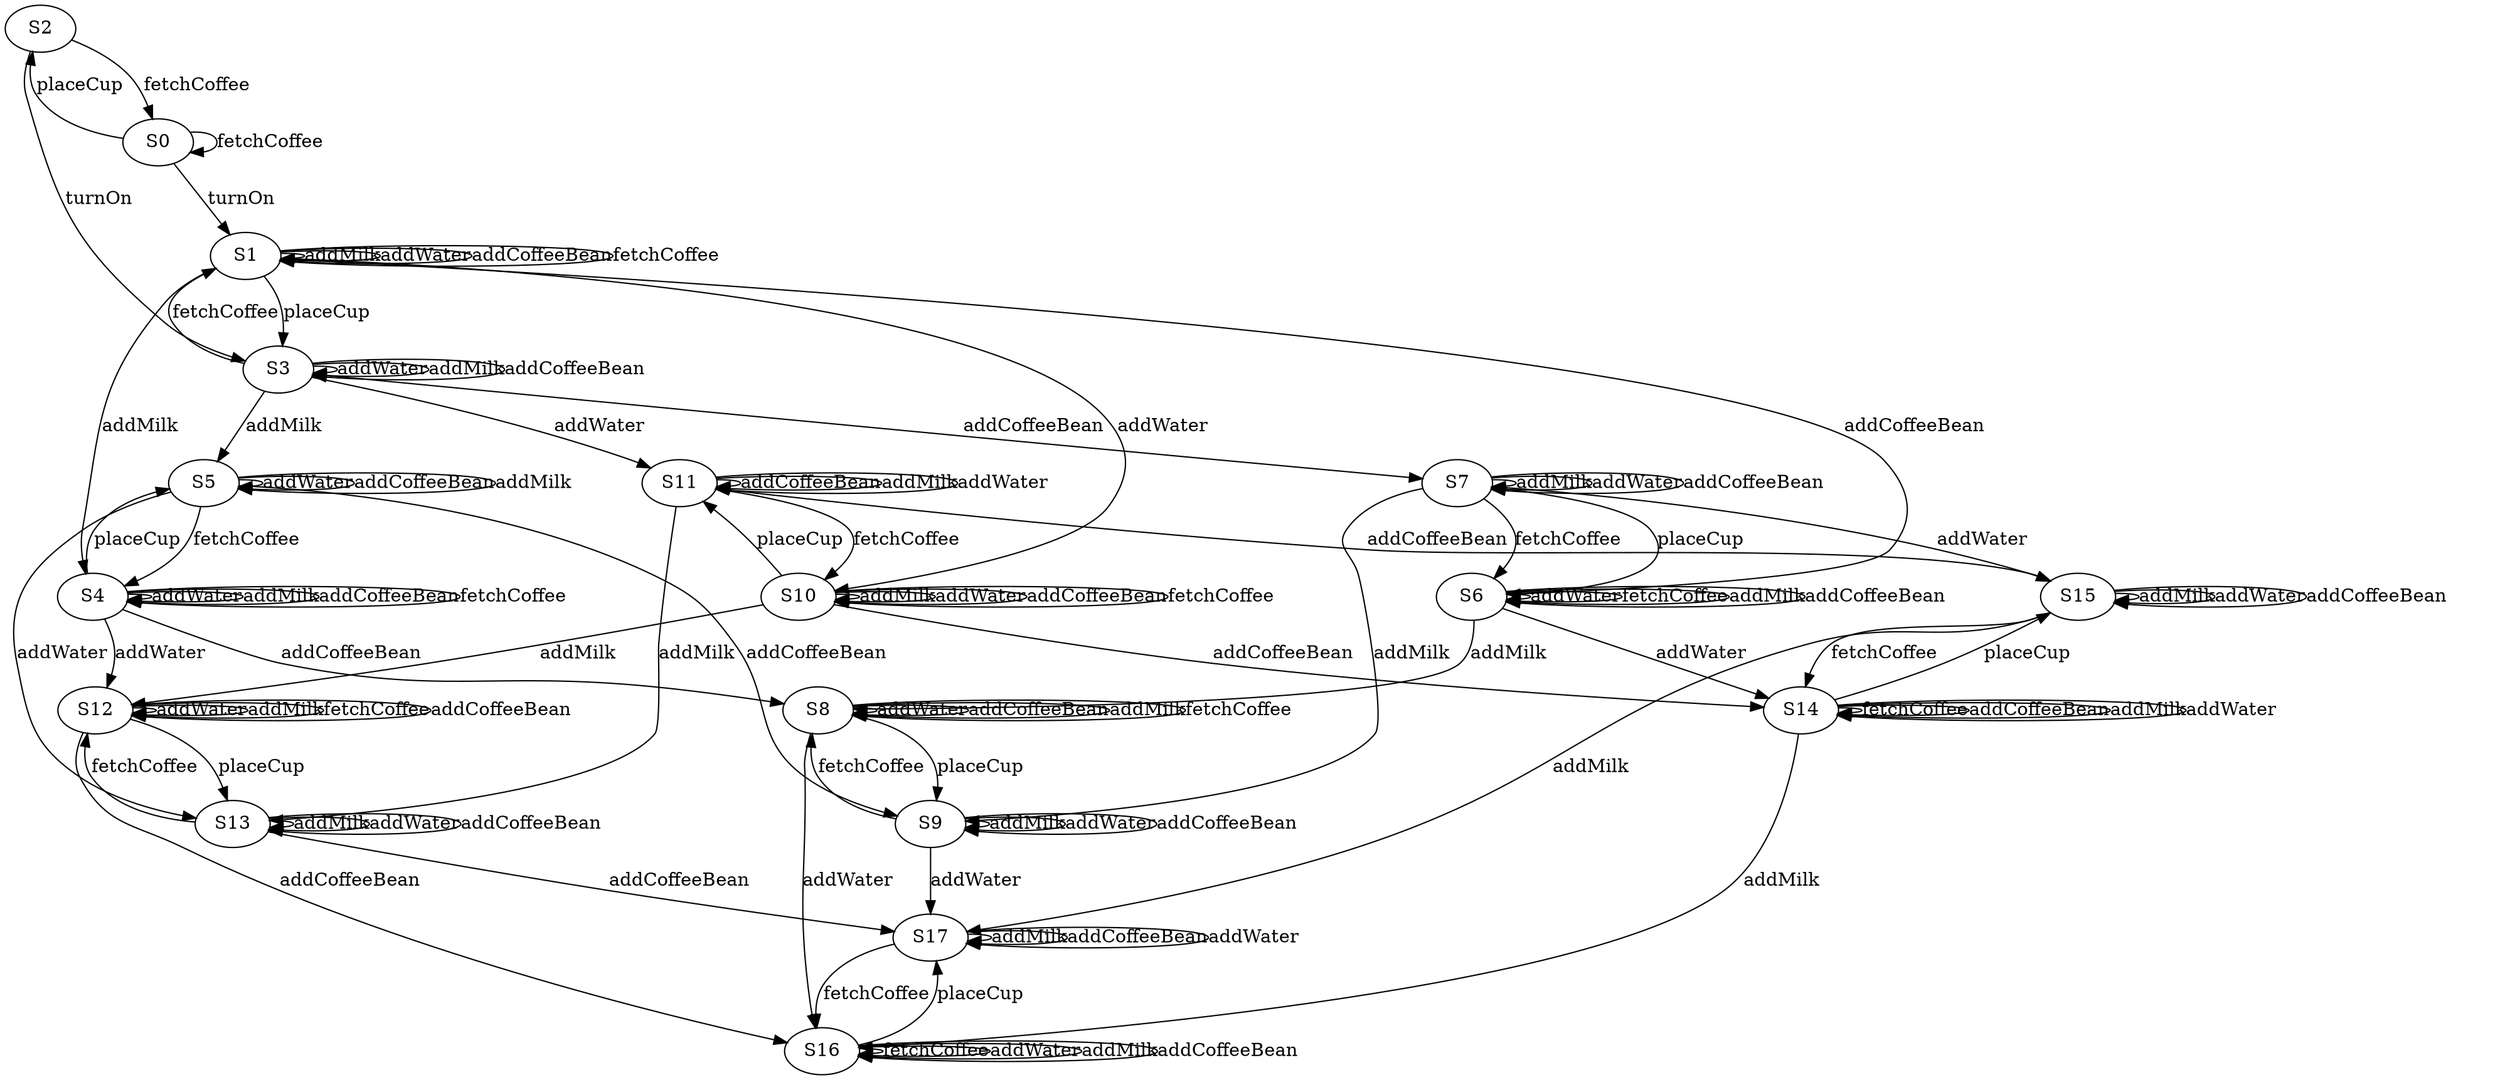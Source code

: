 digraph g {

	S8 -> S9 [label="placeCup"];
	S12 -> S12 [label="addWater"];
	S1 -> S1 [label="addMilk"];
	S15 -> S15 [label="addMilk"];
	S13 -> S13 [label="addMilk"];
	S8 -> S8 [label="addWater"];
	S2 -> S3 [label="turnOn"];
	S1 -> S1 [label="addWater"];
	S9 -> S9 [label="addMilk"];
	S7 -> S7 [label="addMilk"];
	S10 -> S10 [label="addMilk"];
	S16 -> S16 [label="fetchCoffee"];
	S11 -> S11 [label="addCoffeeBean"];
	S6 -> S6 [label="addWater"];
	S5 -> S5 [label="addWater"];
	S17 -> S17 [label="addMilk"];
	S6 -> S7 [label="placeCup"];
	S12 -> S13 [label="placeCup"];
	S7 -> S9 [label="addMilk"];
	S4 -> S4 [label="addWater"];
	S3 -> S5 [label="addMilk"];
	S15 -> S15 [label="addWater"];
	S0 -> S1 [label="turnOn"];
	S4 -> S4 [label="addMilk"];
	S3 -> S1 [label="fetchCoffee"];
	S10 -> S10 [label="addWater"];
	S7 -> S15 [label="addWater"];
	S1 -> S1 [label="addCoffeeBean"];
	S14 -> S16 [label="addMilk"];
	S1 -> S1 [label="fetchCoffee"];
	S5 -> S5 [label="addCoffeeBean"];
	S8 -> S8 [label="addCoffeeBean"];
	S10 -> S12 [label="addMilk"];
	S6 -> S6 [label="fetchCoffee"];
	S10 -> S10 [label="addCoffeeBean"];
	S16 -> S16 [label="addWater"];
	S14 -> S14 [label="fetchCoffee"];
	S16 -> S16 [label="addMilk"];
	S0 -> S0 [label="fetchCoffee"];
	S15 -> S17 [label="addMilk"];
	S4 -> S5 [label="placeCup"];
	S9 -> S8 [label="fetchCoffee"];
	S17 -> S16 [label="fetchCoffee"];
	S14 -> S14 [label="addCoffeeBean"];
	S8 -> S16 [label="addWater"];
	S16 -> S17 [label="placeCup"];
	S2 -> S0 [label="fetchCoffee"];
	S5 -> S9 [label="addCoffeeBean"];
	S7 -> S6 [label="fetchCoffee"];
	S12 -> S12 [label="addMilk"];
	S1 -> S10 [label="addWater"];
	S14 -> S15 [label="placeCup"];
	S1 -> S3 [label="placeCup"];
	S3 -> S11 [label="addWater"];
	S17 -> S17 [label="addCoffeeBean"];
	S14 -> S14 [label="addMilk"];
	S4 -> S8 [label="addCoffeeBean"];
	S7 -> S7 [label="addWater"];
	S10 -> S11 [label="placeCup"];
	S13 -> S17 [label="addCoffeeBean"];
	S3 -> S7 [label="addCoffeeBean"];
	S14 -> S14 [label="addWater"];
	S3 -> S3 [label="addWater"];
	S11 -> S10 [label="fetchCoffee"];
	S13 -> S13 [label="addWater"];
	S4 -> S12 [label="addWater"];
	S8 -> S8 [label="addMilk"];
	S15 -> S15 [label="addCoffeeBean"];
	S5 -> S5 [label="addMilk"];
	S12 -> S12 [label="fetchCoffee"];
	S13 -> S12 [label="fetchCoffee"];
	S11 -> S15 [label="addCoffeeBean"];
	S7 -> S7 [label="addCoffeeBean"];
	S12 -> S16 [label="addCoffeeBean"];
	S10 -> S10 [label="fetchCoffee"];
	S4 -> S4 [label="addCoffeeBean"];
	S9 -> S9 [label="addWater"];
	S11 -> S11 [label="addMilk"];
	S9 -> S17 [label="addWater"];
	S9 -> S9 [label="addCoffeeBean"];
	S5 -> S13 [label="addWater"];
	S6 -> S6 [label="addMilk"];
	S6 -> S14 [label="addWater"];
	S10 -> S14 [label="addCoffeeBean"];
	S3 -> S3 [label="addMilk"];
	S1 -> S6 [label="addCoffeeBean"];
	S16 -> S16 [label="addCoffeeBean"];
	S8 -> S8 [label="fetchCoffee"];
	S13 -> S13 [label="addCoffeeBean"];
	S1 -> S4 [label="addMilk"];
	S5 -> S4 [label="fetchCoffee"];
	S11 -> S13 [label="addMilk"];
	S6 -> S8 [label="addMilk"];
	S12 -> S12 [label="addCoffeeBean"];
	S6 -> S6 [label="addCoffeeBean"];
	S15 -> S14 [label="fetchCoffee"];
	S17 -> S17 [label="addWater"];
	S0 -> S2 [label="placeCup"];
	S3 -> S3 [label="addCoffeeBean"];
	S4 -> S4 [label="fetchCoffee"];
	S11 -> S11 [label="addWater"];

}
